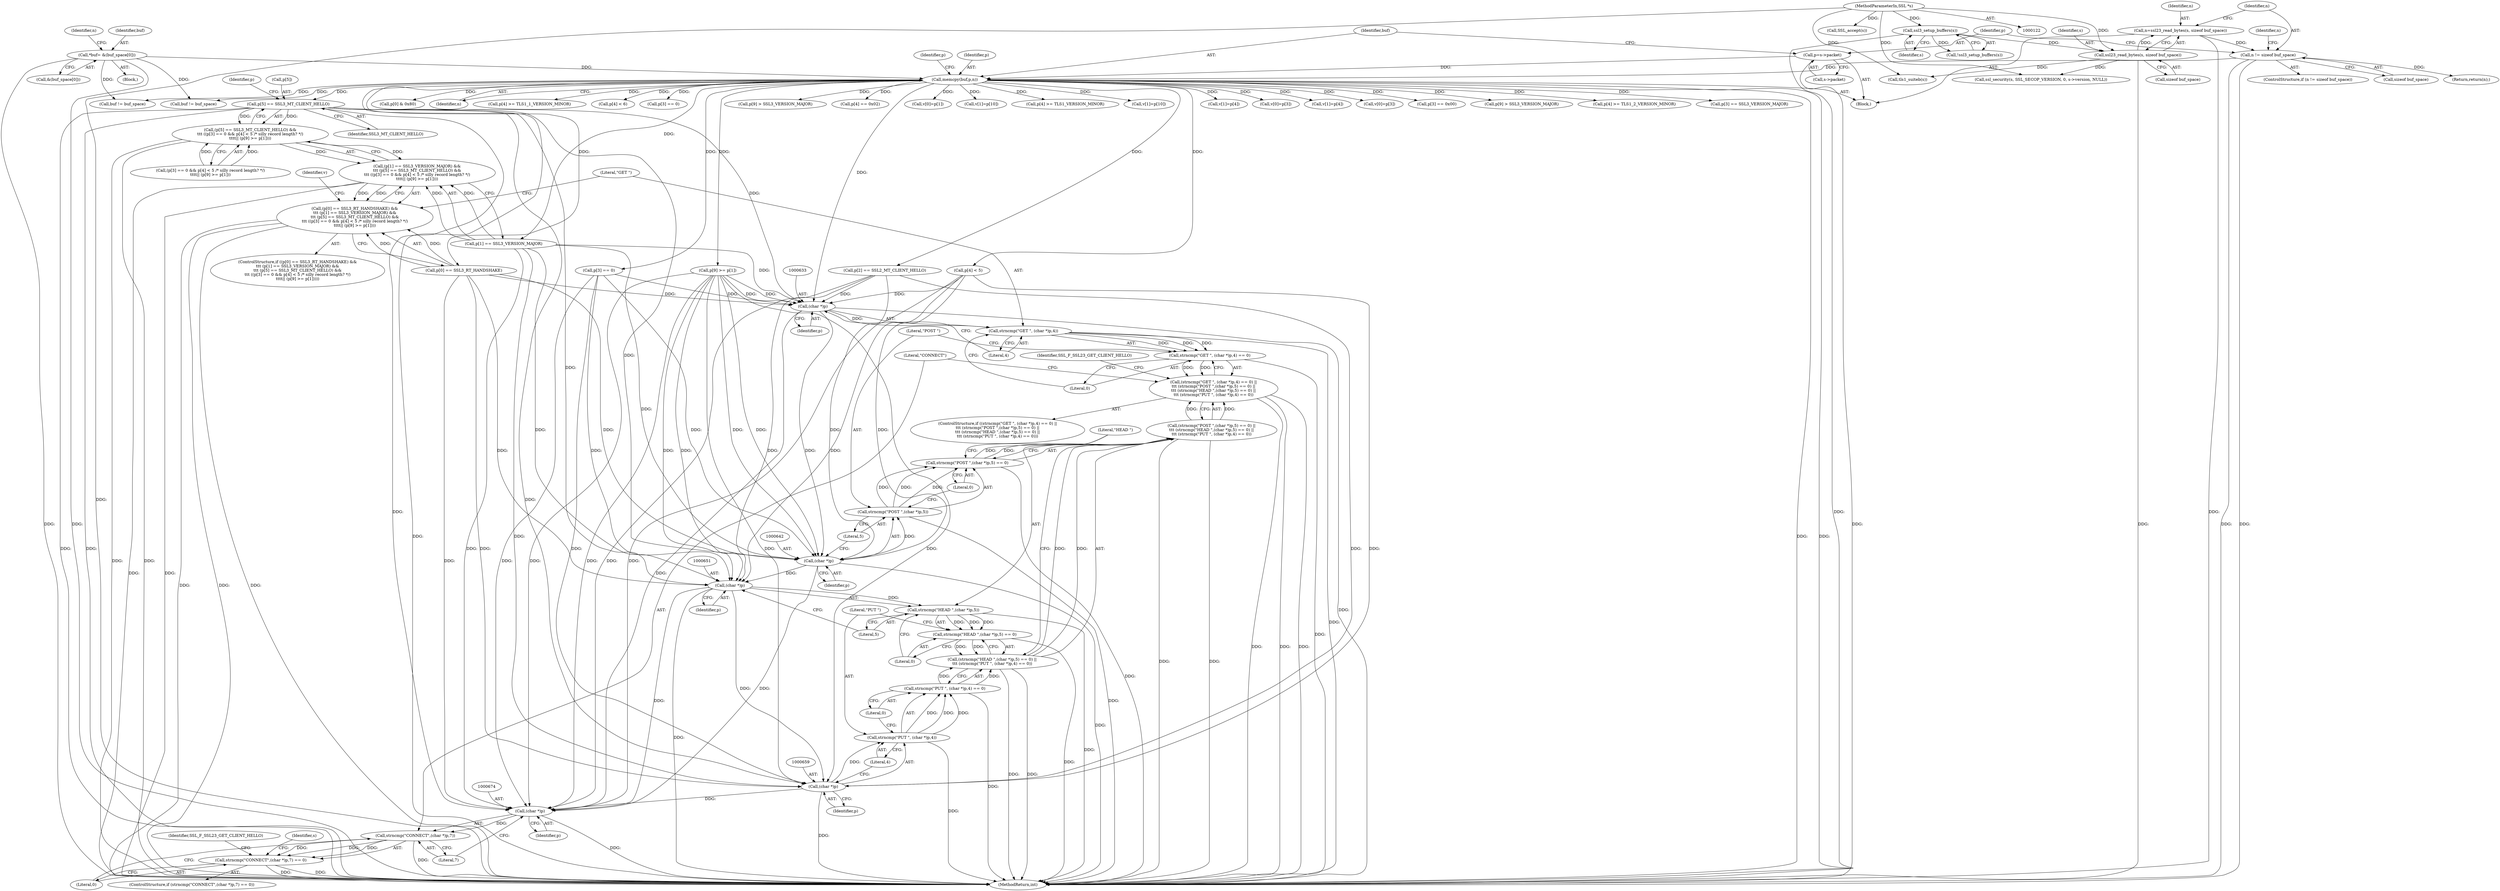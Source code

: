 digraph "0_openssl_280b1f1ad12131defcd986676a8fc9717aaa601b@array" {
"1000417" [label="(Call,p[5] == SSL3_MT_CLIENT_HELLO)"];
"1000190" [label="(Call,memcpy(buf,p,n))"];
"1000127" [label="(Call,*buf= &(buf_space[0]))"];
"1000185" [label="(Call,p=s->packet)"];
"1000179" [label="(Call,n != sizeof buf_space)"];
"1000172" [label="(Call,n=ssl23_read_bytes(s, sizeof buf_space))"];
"1000174" [label="(Call,ssl23_read_bytes(s, sizeof buf_space))"];
"1000169" [label="(Call,ssl3_setup_buffers(s))"];
"1000123" [label="(MethodParameterIn,SSL *s)"];
"1000416" [label="(Call,(p[5] == SSL3_MT_CLIENT_HELLO) &&\n\t\t\t ((p[3] == 0 && p[4] < 5 /* silly record length? */)\n\t\t\t\t|| (p[9] >= p[1])))"];
"1000410" [label="(Call,(p[1] == SSL3_VERSION_MAJOR) &&\n\t\t\t (p[5] == SSL3_MT_CLIENT_HELLO) &&\n\t\t\t ((p[3] == 0 && p[4] < 5 /* silly record length? */)\n\t\t\t\t|| (p[9] >= p[1])))"];
"1000404" [label="(Call,(p[0] == SSL3_RT_HANDSHAKE) &&\n\t\t\t (p[1] == SSL3_VERSION_MAJOR) &&\n\t\t\t (p[5] == SSL3_MT_CLIENT_HELLO) &&\n\t\t\t ((p[3] == 0 && p[4] < 5 /* silly record length? */)\n\t\t\t\t|| (p[9] >= p[1])))"];
"1000632" [label="(Call,(char *)p)"];
"1000630" [label="(Call,strncmp(\"GET \", (char *)p,4))"];
"1000629" [label="(Call,strncmp(\"GET \", (char *)p,4) == 0)"];
"1000628" [label="(Call,(strncmp(\"GET \", (char *)p,4) == 0) ||\n\t\t\t (strncmp(\"POST \",(char *)p,5) == 0) ||\n\t\t\t (strncmp(\"HEAD \",(char *)p,5) == 0) ||\n\t\t\t (strncmp(\"PUT \", (char *)p,4) == 0))"];
"1000641" [label="(Call,(char *)p)"];
"1000639" [label="(Call,strncmp(\"POST \",(char *)p,5))"];
"1000638" [label="(Call,strncmp(\"POST \",(char *)p,5) == 0)"];
"1000637" [label="(Call,(strncmp(\"POST \",(char *)p,5) == 0) ||\n\t\t\t (strncmp(\"HEAD \",(char *)p,5) == 0) ||\n\t\t\t (strncmp(\"PUT \", (char *)p,4) == 0))"];
"1000650" [label="(Call,(char *)p)"];
"1000648" [label="(Call,strncmp(\"HEAD \",(char *)p,5))"];
"1000647" [label="(Call,strncmp(\"HEAD \",(char *)p,5) == 0)"];
"1000646" [label="(Call,(strncmp(\"HEAD \",(char *)p,5) == 0) ||\n\t\t\t (strncmp(\"PUT \", (char *)p,4) == 0))"];
"1000658" [label="(Call,(char *)p)"];
"1000656" [label="(Call,strncmp(\"PUT \", (char *)p,4))"];
"1000655" [label="(Call,strncmp(\"PUT \", (char *)p,4) == 0)"];
"1000673" [label="(Call,(char *)p)"];
"1000671" [label="(Call,strncmp(\"CONNECT\",(char *)p,7))"];
"1000670" [label="(Call,strncmp(\"CONNECT\",(char *)p,7) == 0)"];
"1000680" [label="(Identifier,SSL_F_SSL23_GET_CLIENT_HELLO)"];
"1000426" [label="(Identifier,p)"];
"1000632" [label="(Call,(char *)p)"];
"1000209" [label="(Call,p[3] == 0x00)"];
"1000658" [label="(Call,(char *)p)"];
"1000631" [label="(Literal,\"GET \")"];
"1000123" [label="(MethodParameterIn,SSL *s)"];
"1000636" [label="(Literal,0)"];
"1000487" [label="(Call,p[9] > SSL3_VERSION_MAJOR)"];
"1000665" [label="(Identifier,SSL_F_SSL23_GET_CLIENT_HELLO)"];
"1000655" [label="(Call,strncmp(\"PUT \", (char *)p,4) == 0)"];
"1000657" [label="(Literal,\"PUT \")"];
"1000742" [label="(Call,buf != buf_space)"];
"1000191" [label="(Identifier,buf)"];
"1000640" [label="(Literal,\"POST \")"];
"1000656" [label="(Call,strncmp(\"PUT \", (char *)p,4))"];
"1000646" [label="(Call,(strncmp(\"HEAD \",(char *)p,5) == 0) ||\n\t\t\t (strncmp(\"PUT \", (char *)p,4) == 0))"];
"1000647" [label="(Call,strncmp(\"HEAD \",(char *)p,5) == 0)"];
"1000434" [label="(Call,p[9] >= p[1])"];
"1000687" [label="(Identifier,s)"];
"1000190" [label="(Call,memcpy(buf,p,n))"];
"1000180" [label="(Identifier,n)"];
"1000275" [label="(Call,p[4] >= TLS1_2_VERSION_MINOR)"];
"1000654" [label="(Literal,0)"];
"1000644" [label="(Literal,5)"];
"1000172" [label="(Call,n=ssl23_read_bytes(s, sizeof buf_space))"];
"1000639" [label="(Call,strncmp(\"POST \",(char *)p,5))"];
"1000673" [label="(Call,(char *)p)"];
"1000201" [label="(Call,p[2] == SSL2_MT_CLIENT_HELLO)"];
"1000637" [label="(Call,(strncmp(\"POST \",(char *)p,5) == 0) ||\n\t\t\t (strncmp(\"HEAD \",(char *)p,5) == 0) ||\n\t\t\t (strncmp(\"PUT \", (char *)p,4) == 0))"];
"1000246" [label="(Call,p[3] == SSL3_VERSION_MAJOR)"];
"1000178" [label="(ControlStructure,if (n != sizeof buf_space))"];
"1000186" [label="(Identifier,p)"];
"1000690" [label="(Call,tls1_suiteb(s))"];
"1000196" [label="(Call,p[0] & 0x80)"];
"1000193" [label="(Identifier,n)"];
"1000300" [label="(Call,p[4] >= TLS1_1_VERSION_MINOR)"];
"1000187" [label="(Call,s->packet)"];
"1000669" [label="(ControlStructure,if (strncmp(\"CONNECT\",(char *)p,7) == 0))"];
"1000456" [label="(Call,p[4] < 6)"];
"1000421" [label="(Identifier,SSL3_MT_CLIENT_HELLO)"];
"1000645" [label="(Literal,0)"];
"1000451" [label="(Call,p[3] == 0)"];
"1000468" [label="(Call,p[9] > SSL3_VERSION_MAJOR)"];
"1000181" [label="(Call,sizeof buf_space)"];
"1000748" [label="(Call,SSL_accept(s))"];
"1000214" [label="(Call,p[4] == 0x02)"];
"1000170" [label="(Identifier,s)"];
"1000410" [label="(Call,(p[1] == SSL3_VERSION_MAJOR) &&\n\t\t\t (p[5] == SSL3_MT_CLIENT_HELLO) &&\n\t\t\t ((p[3] == 0 && p[4] < 5 /* silly record length? */)\n\t\t\t\t|| (p[9] >= p[1])))"];
"1000143" [label="(Identifier,n)"];
"1000424" [label="(Call,p[3] == 0)"];
"1000752" [label="(Call,buf != buf_space)"];
"1000429" [label="(Call,p[4] < 5)"];
"1000627" [label="(ControlStructure,if ((strncmp(\"GET \", (char *)p,4) == 0) ||\n\t\t\t (strncmp(\"POST \",(char *)p,5) == 0) ||\n\t\t\t (strncmp(\"HEAD \",(char *)p,5) == 0) ||\n\t\t\t (strncmp(\"PUT \", (char *)p,4) == 0)))"];
"1000675" [label="(Identifier,p)"];
"1000418" [label="(Call,p[5])"];
"1000176" [label="(Call,sizeof buf_space)"];
"1000661" [label="(Literal,4)"];
"1000638" [label="(Call,strncmp(\"POST \",(char *)p,5) == 0)"];
"1000417" [label="(Call,p[5] == SSL3_MT_CLIENT_HELLO)"];
"1000129" [label="(Call,&(buf_space[0]))"];
"1000662" [label="(Literal,0)"];
"1000442" [label="(Call,v[0]=p[1])"];
"1000416" [label="(Call,(p[5] == SSL3_MT_CLIENT_HELLO) &&\n\t\t\t ((p[3] == 0 && p[4] < 5 /* silly record length? */)\n\t\t\t\t|| (p[9] >= p[1])))"];
"1000479" [label="(Call,v[1]=p[10])"];
"1000672" [label="(Literal,\"CONNECT\")"];
"1000267" [label="(Call,p[4] >= TLS1_VERSION_MINOR)"];
"1000677" [label="(Literal,0)"];
"1000653" [label="(Literal,5)"];
"1000403" [label="(ControlStructure,if ((p[0] == SSL3_RT_HANDSHAKE) &&\n\t\t\t (p[1] == SSL3_VERSION_MAJOR) &&\n\t\t\t (p[5] == SSL3_MT_CLIENT_HELLO) &&\n\t\t\t ((p[3] == 0 && p[4] < 5 /* silly record length? */)\n\t\t\t\t|| (p[9] >= p[1]))))"];
"1000405" [label="(Call,p[0] == SSL3_RT_HANDSHAKE)"];
"1000185" [label="(Call,p=s->packet)"];
"1000422" [label="(Call,(p[3] == 0 && p[4] < 5 /* silly record length? */)\n\t\t\t\t|| (p[9] >= p[1]))"];
"1000168" [label="(Call,!ssl3_setup_buffers(s))"];
"1000652" [label="(Identifier,p)"];
"1000498" [label="(Call,v[1]=p[10])"];
"1000444" [label="(Identifier,v)"];
"1000192" [label="(Identifier,p)"];
"1000124" [label="(Block,)"];
"1000628" [label="(Call,(strncmp(\"GET \", (char *)p,4) == 0) ||\n\t\t\t (strncmp(\"POST \",(char *)p,5) == 0) ||\n\t\t\t (strncmp(\"HEAD \",(char *)p,5) == 0) ||\n\t\t\t (strncmp(\"PUT \", (char *)p,4) == 0))"];
"1000169" [label="(Call,ssl3_setup_buffers(s))"];
"1000648" [label="(Call,strncmp(\"HEAD \",(char *)p,5))"];
"1000649" [label="(Literal,\"HEAD \")"];
"1000198" [label="(Identifier,p)"];
"1000259" [label="(Call,v[1]=p[4])"];
"1000630" [label="(Call,strncmp(\"GET \", (char *)p,4))"];
"1000671" [label="(Call,strncmp(\"CONNECT\",(char *)p,7))"];
"1000173" [label="(Identifier,n)"];
"1000712" [label="(Call,ssl_security(s, SSL_SECOP_VERSION, 0, s->version, NULL))"];
"1000175" [label="(Identifier,s)"];
"1000635" [label="(Literal,4)"];
"1000183" [label="(Return,return(n);)"];
"1000157" [label="(Block,)"];
"1000127" [label="(Call,*buf= &(buf_space[0]))"];
"1000220" [label="(Call,v[0]=p[3])"];
"1000670" [label="(Call,strncmp(\"CONNECT\",(char *)p,7) == 0)"];
"1000676" [label="(Literal,7)"];
"1000411" [label="(Call,p[1] == SSL3_VERSION_MAJOR)"];
"1000629" [label="(Call,strncmp(\"GET \", (char *)p,4) == 0)"];
"1000760" [label="(MethodReturn,int)"];
"1000404" [label="(Call,(p[0] == SSL3_RT_HANDSHAKE) &&\n\t\t\t (p[1] == SSL3_VERSION_MAJOR) &&\n\t\t\t (p[5] == SSL3_MT_CLIENT_HELLO) &&\n\t\t\t ((p[3] == 0 && p[4] < 5 /* silly record length? */)\n\t\t\t\t|| (p[9] >= p[1])))"];
"1000641" [label="(Call,(char *)p)"];
"1000650" [label="(Call,(char *)p)"];
"1000179" [label="(Call,n != sizeof buf_space)"];
"1000174" [label="(Call,ssl23_read_bytes(s, sizeof buf_space))"];
"1000643" [label="(Identifier,p)"];
"1000184" [label="(Identifier,n)"];
"1000227" [label="(Call,v[1]=p[4])"];
"1000634" [label="(Identifier,p)"];
"1000660" [label="(Identifier,p)"];
"1000128" [label="(Identifier,buf)"];
"1000252" [label="(Call,v[0]=p[3])"];
"1000417" -> "1000416"  [label="AST: "];
"1000417" -> "1000421"  [label="CFG: "];
"1000418" -> "1000417"  [label="AST: "];
"1000421" -> "1000417"  [label="AST: "];
"1000426" -> "1000417"  [label="CFG: "];
"1000416" -> "1000417"  [label="CFG: "];
"1000417" -> "1000760"  [label="DDG: "];
"1000417" -> "1000760"  [label="DDG: "];
"1000417" -> "1000416"  [label="DDG: "];
"1000417" -> "1000416"  [label="DDG: "];
"1000190" -> "1000417"  [label="DDG: "];
"1000417" -> "1000632"  [label="DDG: "];
"1000417" -> "1000641"  [label="DDG: "];
"1000417" -> "1000650"  [label="DDG: "];
"1000417" -> "1000658"  [label="DDG: "];
"1000417" -> "1000673"  [label="DDG: "];
"1000190" -> "1000157"  [label="AST: "];
"1000190" -> "1000193"  [label="CFG: "];
"1000191" -> "1000190"  [label="AST: "];
"1000192" -> "1000190"  [label="AST: "];
"1000193" -> "1000190"  [label="AST: "];
"1000198" -> "1000190"  [label="CFG: "];
"1000190" -> "1000760"  [label="DDG: "];
"1000190" -> "1000760"  [label="DDG: "];
"1000190" -> "1000760"  [label="DDG: "];
"1000127" -> "1000190"  [label="DDG: "];
"1000185" -> "1000190"  [label="DDG: "];
"1000179" -> "1000190"  [label="DDG: "];
"1000190" -> "1000196"  [label="DDG: "];
"1000190" -> "1000201"  [label="DDG: "];
"1000190" -> "1000209"  [label="DDG: "];
"1000190" -> "1000214"  [label="DDG: "];
"1000190" -> "1000220"  [label="DDG: "];
"1000190" -> "1000227"  [label="DDG: "];
"1000190" -> "1000246"  [label="DDG: "];
"1000190" -> "1000252"  [label="DDG: "];
"1000190" -> "1000259"  [label="DDG: "];
"1000190" -> "1000267"  [label="DDG: "];
"1000190" -> "1000275"  [label="DDG: "];
"1000190" -> "1000300"  [label="DDG: "];
"1000190" -> "1000405"  [label="DDG: "];
"1000190" -> "1000411"  [label="DDG: "];
"1000190" -> "1000424"  [label="DDG: "];
"1000190" -> "1000429"  [label="DDG: "];
"1000190" -> "1000434"  [label="DDG: "];
"1000190" -> "1000442"  [label="DDG: "];
"1000190" -> "1000451"  [label="DDG: "];
"1000190" -> "1000456"  [label="DDG: "];
"1000190" -> "1000468"  [label="DDG: "];
"1000190" -> "1000479"  [label="DDG: "];
"1000190" -> "1000487"  [label="DDG: "];
"1000190" -> "1000498"  [label="DDG: "];
"1000190" -> "1000632"  [label="DDG: "];
"1000190" -> "1000742"  [label="DDG: "];
"1000190" -> "1000752"  [label="DDG: "];
"1000127" -> "1000124"  [label="AST: "];
"1000127" -> "1000129"  [label="CFG: "];
"1000128" -> "1000127"  [label="AST: "];
"1000129" -> "1000127"  [label="AST: "];
"1000143" -> "1000127"  [label="CFG: "];
"1000127" -> "1000760"  [label="DDG: "];
"1000127" -> "1000760"  [label="DDG: "];
"1000127" -> "1000742"  [label="DDG: "];
"1000127" -> "1000752"  [label="DDG: "];
"1000185" -> "1000157"  [label="AST: "];
"1000185" -> "1000187"  [label="CFG: "];
"1000186" -> "1000185"  [label="AST: "];
"1000187" -> "1000185"  [label="AST: "];
"1000191" -> "1000185"  [label="CFG: "];
"1000185" -> "1000760"  [label="DDG: "];
"1000179" -> "1000178"  [label="AST: "];
"1000179" -> "1000181"  [label="CFG: "];
"1000180" -> "1000179"  [label="AST: "];
"1000181" -> "1000179"  [label="AST: "];
"1000184" -> "1000179"  [label="CFG: "];
"1000186" -> "1000179"  [label="CFG: "];
"1000179" -> "1000760"  [label="DDG: "];
"1000179" -> "1000760"  [label="DDG: "];
"1000172" -> "1000179"  [label="DDG: "];
"1000179" -> "1000183"  [label="DDG: "];
"1000172" -> "1000157"  [label="AST: "];
"1000172" -> "1000174"  [label="CFG: "];
"1000173" -> "1000172"  [label="AST: "];
"1000174" -> "1000172"  [label="AST: "];
"1000180" -> "1000172"  [label="CFG: "];
"1000172" -> "1000760"  [label="DDG: "];
"1000174" -> "1000172"  [label="DDG: "];
"1000174" -> "1000176"  [label="CFG: "];
"1000175" -> "1000174"  [label="AST: "];
"1000176" -> "1000174"  [label="AST: "];
"1000174" -> "1000760"  [label="DDG: "];
"1000169" -> "1000174"  [label="DDG: "];
"1000123" -> "1000174"  [label="DDG: "];
"1000174" -> "1000690"  [label="DDG: "];
"1000174" -> "1000712"  [label="DDG: "];
"1000169" -> "1000168"  [label="AST: "];
"1000169" -> "1000170"  [label="CFG: "];
"1000170" -> "1000169"  [label="AST: "];
"1000168" -> "1000169"  [label="CFG: "];
"1000169" -> "1000760"  [label="DDG: "];
"1000169" -> "1000168"  [label="DDG: "];
"1000123" -> "1000169"  [label="DDG: "];
"1000123" -> "1000122"  [label="AST: "];
"1000123" -> "1000760"  [label="DDG: "];
"1000123" -> "1000690"  [label="DDG: "];
"1000123" -> "1000712"  [label="DDG: "];
"1000123" -> "1000748"  [label="DDG: "];
"1000416" -> "1000410"  [label="AST: "];
"1000416" -> "1000422"  [label="CFG: "];
"1000422" -> "1000416"  [label="AST: "];
"1000410" -> "1000416"  [label="CFG: "];
"1000416" -> "1000760"  [label="DDG: "];
"1000416" -> "1000760"  [label="DDG: "];
"1000416" -> "1000410"  [label="DDG: "];
"1000416" -> "1000410"  [label="DDG: "];
"1000422" -> "1000416"  [label="DDG: "];
"1000422" -> "1000416"  [label="DDG: "];
"1000410" -> "1000404"  [label="AST: "];
"1000410" -> "1000411"  [label="CFG: "];
"1000411" -> "1000410"  [label="AST: "];
"1000404" -> "1000410"  [label="CFG: "];
"1000410" -> "1000760"  [label="DDG: "];
"1000410" -> "1000760"  [label="DDG: "];
"1000410" -> "1000404"  [label="DDG: "];
"1000410" -> "1000404"  [label="DDG: "];
"1000411" -> "1000410"  [label="DDG: "];
"1000411" -> "1000410"  [label="DDG: "];
"1000404" -> "1000403"  [label="AST: "];
"1000404" -> "1000405"  [label="CFG: "];
"1000405" -> "1000404"  [label="AST: "];
"1000444" -> "1000404"  [label="CFG: "];
"1000631" -> "1000404"  [label="CFG: "];
"1000404" -> "1000760"  [label="DDG: "];
"1000404" -> "1000760"  [label="DDG: "];
"1000404" -> "1000760"  [label="DDG: "];
"1000405" -> "1000404"  [label="DDG: "];
"1000405" -> "1000404"  [label="DDG: "];
"1000632" -> "1000630"  [label="AST: "];
"1000632" -> "1000634"  [label="CFG: "];
"1000633" -> "1000632"  [label="AST: "];
"1000634" -> "1000632"  [label="AST: "];
"1000635" -> "1000632"  [label="CFG: "];
"1000632" -> "1000760"  [label="DDG: "];
"1000632" -> "1000630"  [label="DDG: "];
"1000411" -> "1000632"  [label="DDG: "];
"1000434" -> "1000632"  [label="DDG: "];
"1000434" -> "1000632"  [label="DDG: "];
"1000424" -> "1000632"  [label="DDG: "];
"1000405" -> "1000632"  [label="DDG: "];
"1000429" -> "1000632"  [label="DDG: "];
"1000201" -> "1000632"  [label="DDG: "];
"1000632" -> "1000641"  [label="DDG: "];
"1000632" -> "1000673"  [label="DDG: "];
"1000630" -> "1000629"  [label="AST: "];
"1000630" -> "1000635"  [label="CFG: "];
"1000631" -> "1000630"  [label="AST: "];
"1000635" -> "1000630"  [label="AST: "];
"1000636" -> "1000630"  [label="CFG: "];
"1000630" -> "1000760"  [label="DDG: "];
"1000630" -> "1000629"  [label="DDG: "];
"1000630" -> "1000629"  [label="DDG: "];
"1000630" -> "1000629"  [label="DDG: "];
"1000629" -> "1000628"  [label="AST: "];
"1000629" -> "1000636"  [label="CFG: "];
"1000636" -> "1000629"  [label="AST: "];
"1000640" -> "1000629"  [label="CFG: "];
"1000628" -> "1000629"  [label="CFG: "];
"1000629" -> "1000760"  [label="DDG: "];
"1000629" -> "1000628"  [label="DDG: "];
"1000629" -> "1000628"  [label="DDG: "];
"1000628" -> "1000627"  [label="AST: "];
"1000628" -> "1000637"  [label="CFG: "];
"1000637" -> "1000628"  [label="AST: "];
"1000665" -> "1000628"  [label="CFG: "];
"1000672" -> "1000628"  [label="CFG: "];
"1000628" -> "1000760"  [label="DDG: "];
"1000628" -> "1000760"  [label="DDG: "];
"1000628" -> "1000760"  [label="DDG: "];
"1000637" -> "1000628"  [label="DDG: "];
"1000637" -> "1000628"  [label="DDG: "];
"1000641" -> "1000639"  [label="AST: "];
"1000641" -> "1000643"  [label="CFG: "];
"1000642" -> "1000641"  [label="AST: "];
"1000643" -> "1000641"  [label="AST: "];
"1000644" -> "1000641"  [label="CFG: "];
"1000641" -> "1000760"  [label="DDG: "];
"1000641" -> "1000639"  [label="DDG: "];
"1000411" -> "1000641"  [label="DDG: "];
"1000434" -> "1000641"  [label="DDG: "];
"1000434" -> "1000641"  [label="DDG: "];
"1000424" -> "1000641"  [label="DDG: "];
"1000405" -> "1000641"  [label="DDG: "];
"1000429" -> "1000641"  [label="DDG: "];
"1000201" -> "1000641"  [label="DDG: "];
"1000641" -> "1000650"  [label="DDG: "];
"1000641" -> "1000673"  [label="DDG: "];
"1000639" -> "1000638"  [label="AST: "];
"1000639" -> "1000644"  [label="CFG: "];
"1000640" -> "1000639"  [label="AST: "];
"1000644" -> "1000639"  [label="AST: "];
"1000645" -> "1000639"  [label="CFG: "];
"1000639" -> "1000760"  [label="DDG: "];
"1000639" -> "1000638"  [label="DDG: "];
"1000639" -> "1000638"  [label="DDG: "];
"1000639" -> "1000638"  [label="DDG: "];
"1000638" -> "1000637"  [label="AST: "];
"1000638" -> "1000645"  [label="CFG: "];
"1000645" -> "1000638"  [label="AST: "];
"1000649" -> "1000638"  [label="CFG: "];
"1000637" -> "1000638"  [label="CFG: "];
"1000638" -> "1000760"  [label="DDG: "];
"1000638" -> "1000637"  [label="DDG: "];
"1000638" -> "1000637"  [label="DDG: "];
"1000637" -> "1000646"  [label="CFG: "];
"1000646" -> "1000637"  [label="AST: "];
"1000637" -> "1000760"  [label="DDG: "];
"1000637" -> "1000760"  [label="DDG: "];
"1000646" -> "1000637"  [label="DDG: "];
"1000646" -> "1000637"  [label="DDG: "];
"1000650" -> "1000648"  [label="AST: "];
"1000650" -> "1000652"  [label="CFG: "];
"1000651" -> "1000650"  [label="AST: "];
"1000652" -> "1000650"  [label="AST: "];
"1000653" -> "1000650"  [label="CFG: "];
"1000650" -> "1000760"  [label="DDG: "];
"1000650" -> "1000648"  [label="DDG: "];
"1000411" -> "1000650"  [label="DDG: "];
"1000434" -> "1000650"  [label="DDG: "];
"1000434" -> "1000650"  [label="DDG: "];
"1000424" -> "1000650"  [label="DDG: "];
"1000405" -> "1000650"  [label="DDG: "];
"1000429" -> "1000650"  [label="DDG: "];
"1000201" -> "1000650"  [label="DDG: "];
"1000650" -> "1000658"  [label="DDG: "];
"1000650" -> "1000673"  [label="DDG: "];
"1000648" -> "1000647"  [label="AST: "];
"1000648" -> "1000653"  [label="CFG: "];
"1000649" -> "1000648"  [label="AST: "];
"1000653" -> "1000648"  [label="AST: "];
"1000654" -> "1000648"  [label="CFG: "];
"1000648" -> "1000760"  [label="DDG: "];
"1000648" -> "1000647"  [label="DDG: "];
"1000648" -> "1000647"  [label="DDG: "];
"1000648" -> "1000647"  [label="DDG: "];
"1000647" -> "1000646"  [label="AST: "];
"1000647" -> "1000654"  [label="CFG: "];
"1000654" -> "1000647"  [label="AST: "];
"1000657" -> "1000647"  [label="CFG: "];
"1000646" -> "1000647"  [label="CFG: "];
"1000647" -> "1000760"  [label="DDG: "];
"1000647" -> "1000646"  [label="DDG: "];
"1000647" -> "1000646"  [label="DDG: "];
"1000646" -> "1000655"  [label="CFG: "];
"1000655" -> "1000646"  [label="AST: "];
"1000646" -> "1000760"  [label="DDG: "];
"1000646" -> "1000760"  [label="DDG: "];
"1000655" -> "1000646"  [label="DDG: "];
"1000655" -> "1000646"  [label="DDG: "];
"1000658" -> "1000656"  [label="AST: "];
"1000658" -> "1000660"  [label="CFG: "];
"1000659" -> "1000658"  [label="AST: "];
"1000660" -> "1000658"  [label="AST: "];
"1000661" -> "1000658"  [label="CFG: "];
"1000658" -> "1000760"  [label="DDG: "];
"1000658" -> "1000656"  [label="DDG: "];
"1000411" -> "1000658"  [label="DDG: "];
"1000424" -> "1000658"  [label="DDG: "];
"1000434" -> "1000658"  [label="DDG: "];
"1000434" -> "1000658"  [label="DDG: "];
"1000405" -> "1000658"  [label="DDG: "];
"1000429" -> "1000658"  [label="DDG: "];
"1000201" -> "1000658"  [label="DDG: "];
"1000658" -> "1000673"  [label="DDG: "];
"1000656" -> "1000655"  [label="AST: "];
"1000656" -> "1000661"  [label="CFG: "];
"1000657" -> "1000656"  [label="AST: "];
"1000661" -> "1000656"  [label="AST: "];
"1000662" -> "1000656"  [label="CFG: "];
"1000656" -> "1000760"  [label="DDG: "];
"1000656" -> "1000655"  [label="DDG: "];
"1000656" -> "1000655"  [label="DDG: "];
"1000656" -> "1000655"  [label="DDG: "];
"1000655" -> "1000662"  [label="CFG: "];
"1000662" -> "1000655"  [label="AST: "];
"1000655" -> "1000760"  [label="DDG: "];
"1000673" -> "1000671"  [label="AST: "];
"1000673" -> "1000675"  [label="CFG: "];
"1000674" -> "1000673"  [label="AST: "];
"1000675" -> "1000673"  [label="AST: "];
"1000676" -> "1000673"  [label="CFG: "];
"1000673" -> "1000760"  [label="DDG: "];
"1000673" -> "1000671"  [label="DDG: "];
"1000411" -> "1000673"  [label="DDG: "];
"1000424" -> "1000673"  [label="DDG: "];
"1000434" -> "1000673"  [label="DDG: "];
"1000434" -> "1000673"  [label="DDG: "];
"1000405" -> "1000673"  [label="DDG: "];
"1000429" -> "1000673"  [label="DDG: "];
"1000201" -> "1000673"  [label="DDG: "];
"1000671" -> "1000670"  [label="AST: "];
"1000671" -> "1000676"  [label="CFG: "];
"1000672" -> "1000671"  [label="AST: "];
"1000676" -> "1000671"  [label="AST: "];
"1000677" -> "1000671"  [label="CFG: "];
"1000671" -> "1000760"  [label="DDG: "];
"1000671" -> "1000670"  [label="DDG: "];
"1000671" -> "1000670"  [label="DDG: "];
"1000671" -> "1000670"  [label="DDG: "];
"1000670" -> "1000669"  [label="AST: "];
"1000670" -> "1000677"  [label="CFG: "];
"1000677" -> "1000670"  [label="AST: "];
"1000680" -> "1000670"  [label="CFG: "];
"1000687" -> "1000670"  [label="CFG: "];
"1000670" -> "1000760"  [label="DDG: "];
"1000670" -> "1000760"  [label="DDG: "];
}
